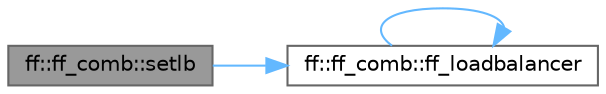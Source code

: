digraph "ff::ff_comb::setlb"
{
 // LATEX_PDF_SIZE
  bgcolor="transparent";
  edge [fontname=Helvetica,fontsize=10,labelfontname=Helvetica,labelfontsize=10];
  node [fontname=Helvetica,fontsize=10,shape=box,height=0.2,width=0.4];
  rankdir="LR";
  Node1 [id="Node000001",label="ff::ff_comb::setlb",height=0.2,width=0.4,color="gray40", fillcolor="grey60", style="filled", fontcolor="black",tooltip=" "];
  Node1 -> Node2 [id="edge3_Node000001_Node000002",color="steelblue1",style="solid",tooltip=" "];
  Node2 [id="Node000002",label="ff::ff_comb::ff_loadbalancer",height=0.2,width=0.4,color="grey40", fillcolor="white", style="filled",URL="$classff_1_1ff__comb.html#a4507398d523881cfadefdf463bfa5962",tooltip=" "];
  Node2 -> Node2 [id="edge4_Node000002_Node000002",color="steelblue1",style="solid",tooltip=" "];
}

